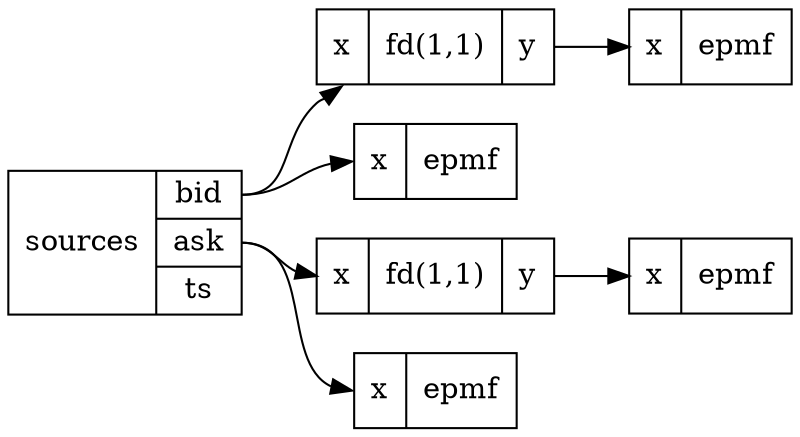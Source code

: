 digraph G {
  rankdir=LR;
  node[shape=record];
  sources[label="{sources|{<bid> bid|<ask> ask|<ts> ts}}"];
  fd1[label="{{<x>x}|fd(1,1)|<y>y}"];
  fd2[label="{{<x>x}|fd(1,1)|<y>y}"];
  epmf1[label="{{<x>x}|epmf}"];
  epmf2[label="{{<x>x}|epmf}"];
  epmf3[label="{{<x>x}|epmf}"];
  epmf4[label="{{<x>x}|epmf}"];
  sources:bid -> fd1:x;
  sources:ask -> fd2:x;
  fd1:y -> epmf1:x;
  fd2:y -> epmf2:x;
  sources:bid -> epmf3:x;
  sources:ask -> epmf4:x;
  
  }
